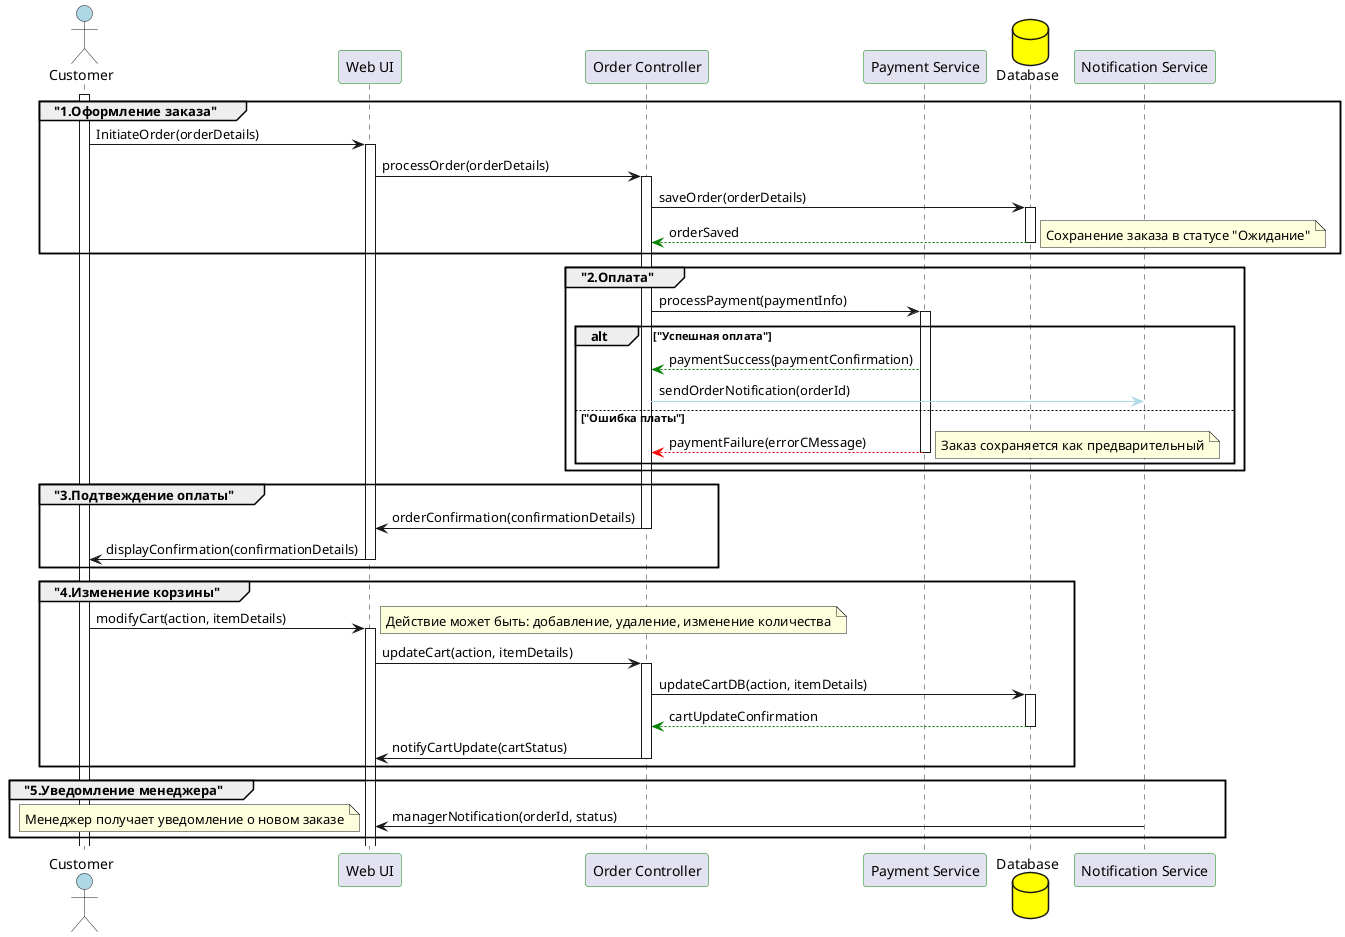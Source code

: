 @startuml Vizualization
skinparam sequence{
    ParticipantBorderColor #green
}
actor "Customer" as cs #lightblue
participant "Web UI" as ui
participant "Order Controller" as controller
participant "Payment Service" as payment
database "Database" as db #yellow
participant "Notification Service" as notification

group "1.Оформление заказа"
activate cs
cs -> ui ++ : InitiateOrder(orderDetails)
ui -> controller ++ : processOrder(orderDetails)
controller -> db ++: saveOrder(orderDetails)
controller <[#green]-- db -- : orderSaved
note right
    Сохранение заказа в статусе "Ожидание"
end note
end group

group "2.Оплата"
controller -> payment ++ : processPayment(paymentInfo)
alt "Успешная оплата"
controller <[#green]-- payment: paymentSuccess(paymentConfirmation) 
controller -[#lightblue]> notification: sendOrderNotification(orderId)
else "Ошибка платы"
controller <[#red]-- payment -- : paymentFailure(errorCMessage)
note right
    Заказ сохраняется как предварительный
end note
end
end group

group "3.Подтвеждение оплаты"
ui <- controller -- : orderConfirmation(confirmationDetails)
cs <- ui -- : displayConfirmation(confirmationDetails)
end group

group "4.Изменение корзины"
cs -> ui ++ : modifyCart(action, itemDetails)
note right
    Действие может быть: добавление, удаление, изменение количества
end note
ui -> controller ++ : updateCart(action, itemDetails)
controller -> db ++: updateCartDB(action, itemDetails)
controller <[#green]-- db -- : cartUpdateConfirmation
ui <- controller -- : notifyCartUpdate(cartStatus)
end group

group "5.Уведомление менеджера"
ui <- notification -- : managerNotification(orderId, status)
note left
    Менеджер получает уведомление о новом заказе
end note
end group

@enduml